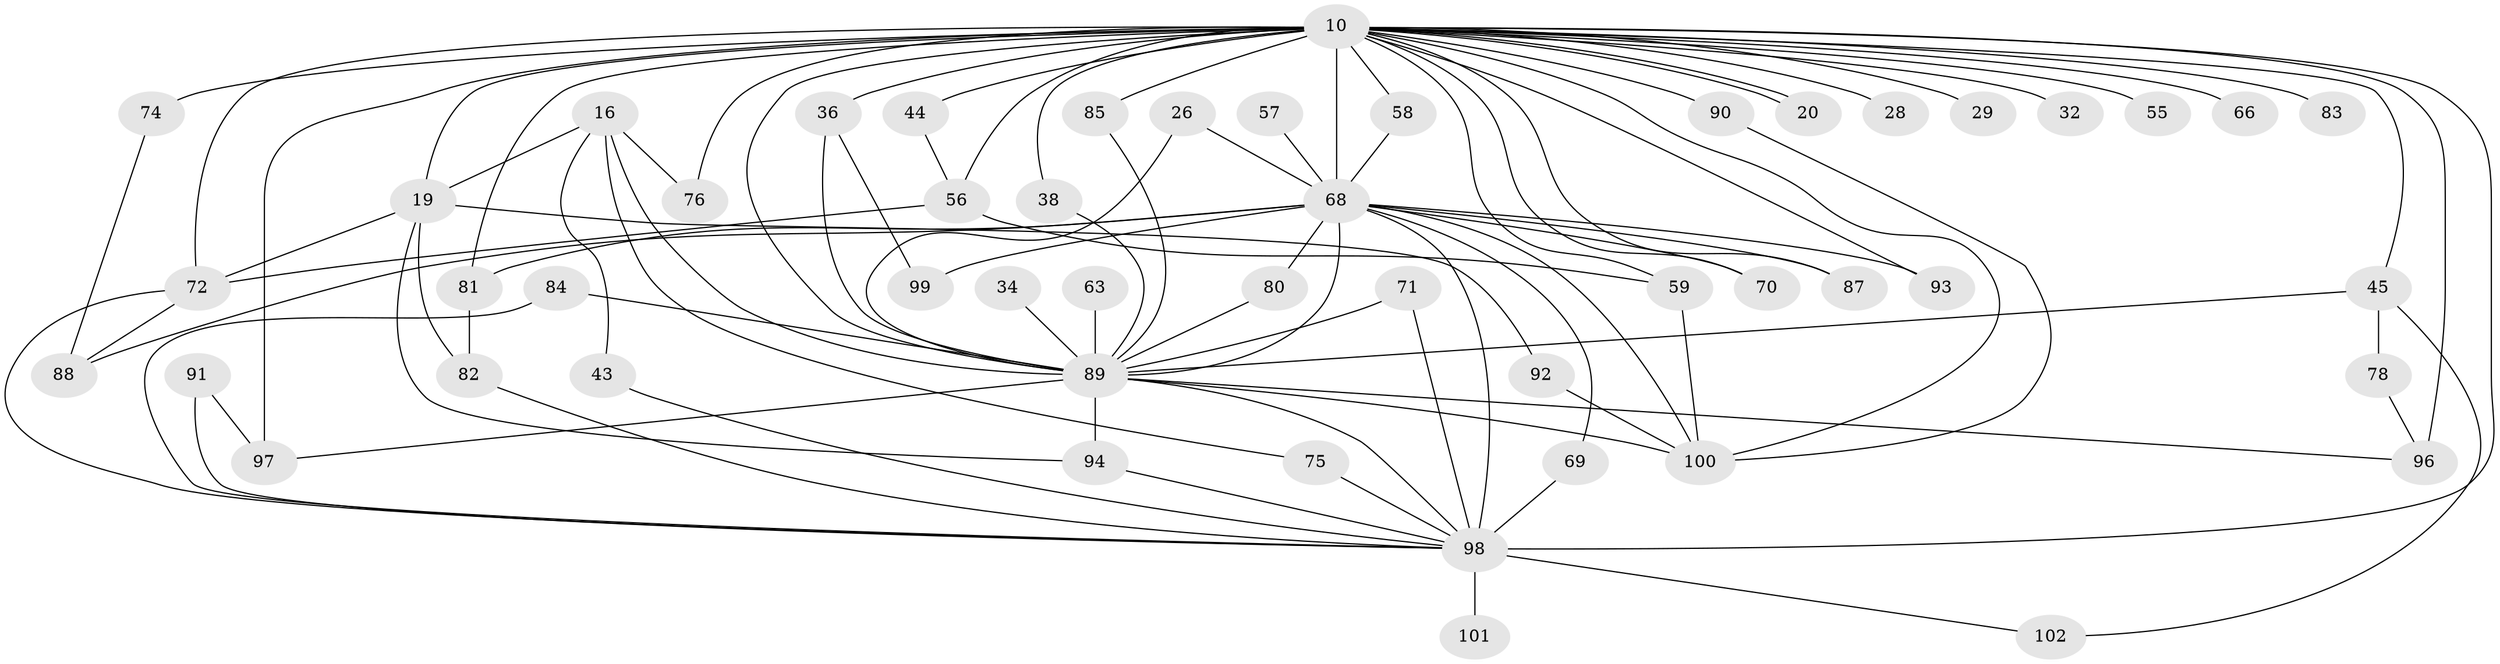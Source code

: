 // original degree distribution, {20: 0.0392156862745098, 29: 0.00980392156862745, 17: 0.00980392156862745, 26: 0.00980392156862745, 19: 0.00980392156862745, 16: 0.00980392156862745, 24: 0.00980392156862745, 5: 0.0392156862745098, 3: 0.19607843137254902, 4: 0.0784313725490196, 6: 0.0196078431372549, 2: 0.5588235294117647, 9: 0.00980392156862745}
// Generated by graph-tools (version 1.1) at 2025/46/03/04/25 21:46:57]
// undirected, 51 vertices, 94 edges
graph export_dot {
graph [start="1"]
  node [color=gray90,style=filled];
  10 [super="+5+8"];
  16 [super="+12"];
  19 [super="+11"];
  20;
  26;
  28;
  29;
  32 [super="+23"];
  34;
  36 [super="+22"];
  38;
  43;
  44 [super="+14"];
  45 [super="+39"];
  55;
  56 [super="+48+42"];
  57;
  58 [super="+53"];
  59 [super="+15"];
  63;
  66;
  68 [super="+7+17"];
  69;
  70;
  71 [super="+40"];
  72 [super="+54"];
  74;
  75 [super="+67+33"];
  76;
  78;
  80 [super="+35"];
  81 [super="+27"];
  82 [super="+62"];
  83;
  84;
  85 [super="+73+41"];
  87;
  88 [super="+21"];
  89 [super="+25+61+3+24+30"];
  90 [super="+65"];
  91;
  92;
  93 [super="+79"];
  94 [super="+50"];
  96 [super="+60+13"];
  97 [super="+31"];
  98 [super="+86"];
  99;
  100 [super="+77+95"];
  101;
  102;
  10 -- 20;
  10 -- 20;
  10 -- 28 [weight=2];
  10 -- 29 [weight=2];
  10 -- 32 [weight=3];
  10 -- 59 [weight=3];
  10 -- 76;
  10 -- 98 [weight=10];
  10 -- 44 [weight=3];
  10 -- 45;
  10 -- 66 [weight=2];
  10 -- 68 [weight=10];
  10 -- 70;
  10 -- 74 [weight=2];
  10 -- 83;
  10 -- 87;
  10 -- 96 [weight=3];
  10 -- 38;
  10 -- 72 [weight=4];
  10 -- 81;
  10 -- 19 [weight=3];
  10 -- 90 [weight=2];
  10 -- 93;
  10 -- 97 [weight=2];
  10 -- 36 [weight=3];
  10 -- 100 [weight=3];
  10 -- 55 [weight=2];
  10 -- 56;
  10 -- 58 [weight=2];
  10 -- 85 [weight=2];
  10 -- 89 [weight=11];
  16 -- 43;
  16 -- 76;
  16 -- 19;
  16 -- 75;
  16 -- 89 [weight=2];
  19 -- 92;
  19 -- 94;
  19 -- 82;
  19 -- 72 [weight=2];
  26 -- 68;
  26 -- 89;
  34 -- 89 [weight=2];
  36 -- 89;
  36 -- 99;
  38 -- 89;
  43 -- 98;
  44 -- 56;
  45 -- 102;
  45 -- 78;
  45 -- 89 [weight=2];
  56 -- 59;
  56 -- 72;
  57 -- 68 [weight=2];
  58 -- 68;
  59 -- 100 [weight=2];
  63 -- 89 [weight=2];
  68 -- 69;
  68 -- 70;
  68 -- 80 [weight=2];
  68 -- 81 [weight=2];
  68 -- 87;
  68 -- 88;
  68 -- 98 [weight=4];
  68 -- 99;
  68 -- 89 [weight=4];
  68 -- 100;
  68 -- 93;
  69 -- 98;
  71 -- 98;
  71 -- 89;
  72 -- 98;
  72 -- 88;
  74 -- 88;
  75 -- 98 [weight=2];
  78 -- 96;
  80 -- 89;
  81 -- 82;
  82 -- 98;
  84 -- 98;
  84 -- 89;
  85 -- 89;
  89 -- 98 [weight=5];
  89 -- 94;
  89 -- 96;
  89 -- 97;
  89 -- 100 [weight=2];
  90 -- 100;
  91 -- 97;
  91 -- 98;
  92 -- 100;
  94 -- 98;
  98 -- 101 [weight=2];
  98 -- 102;
}
